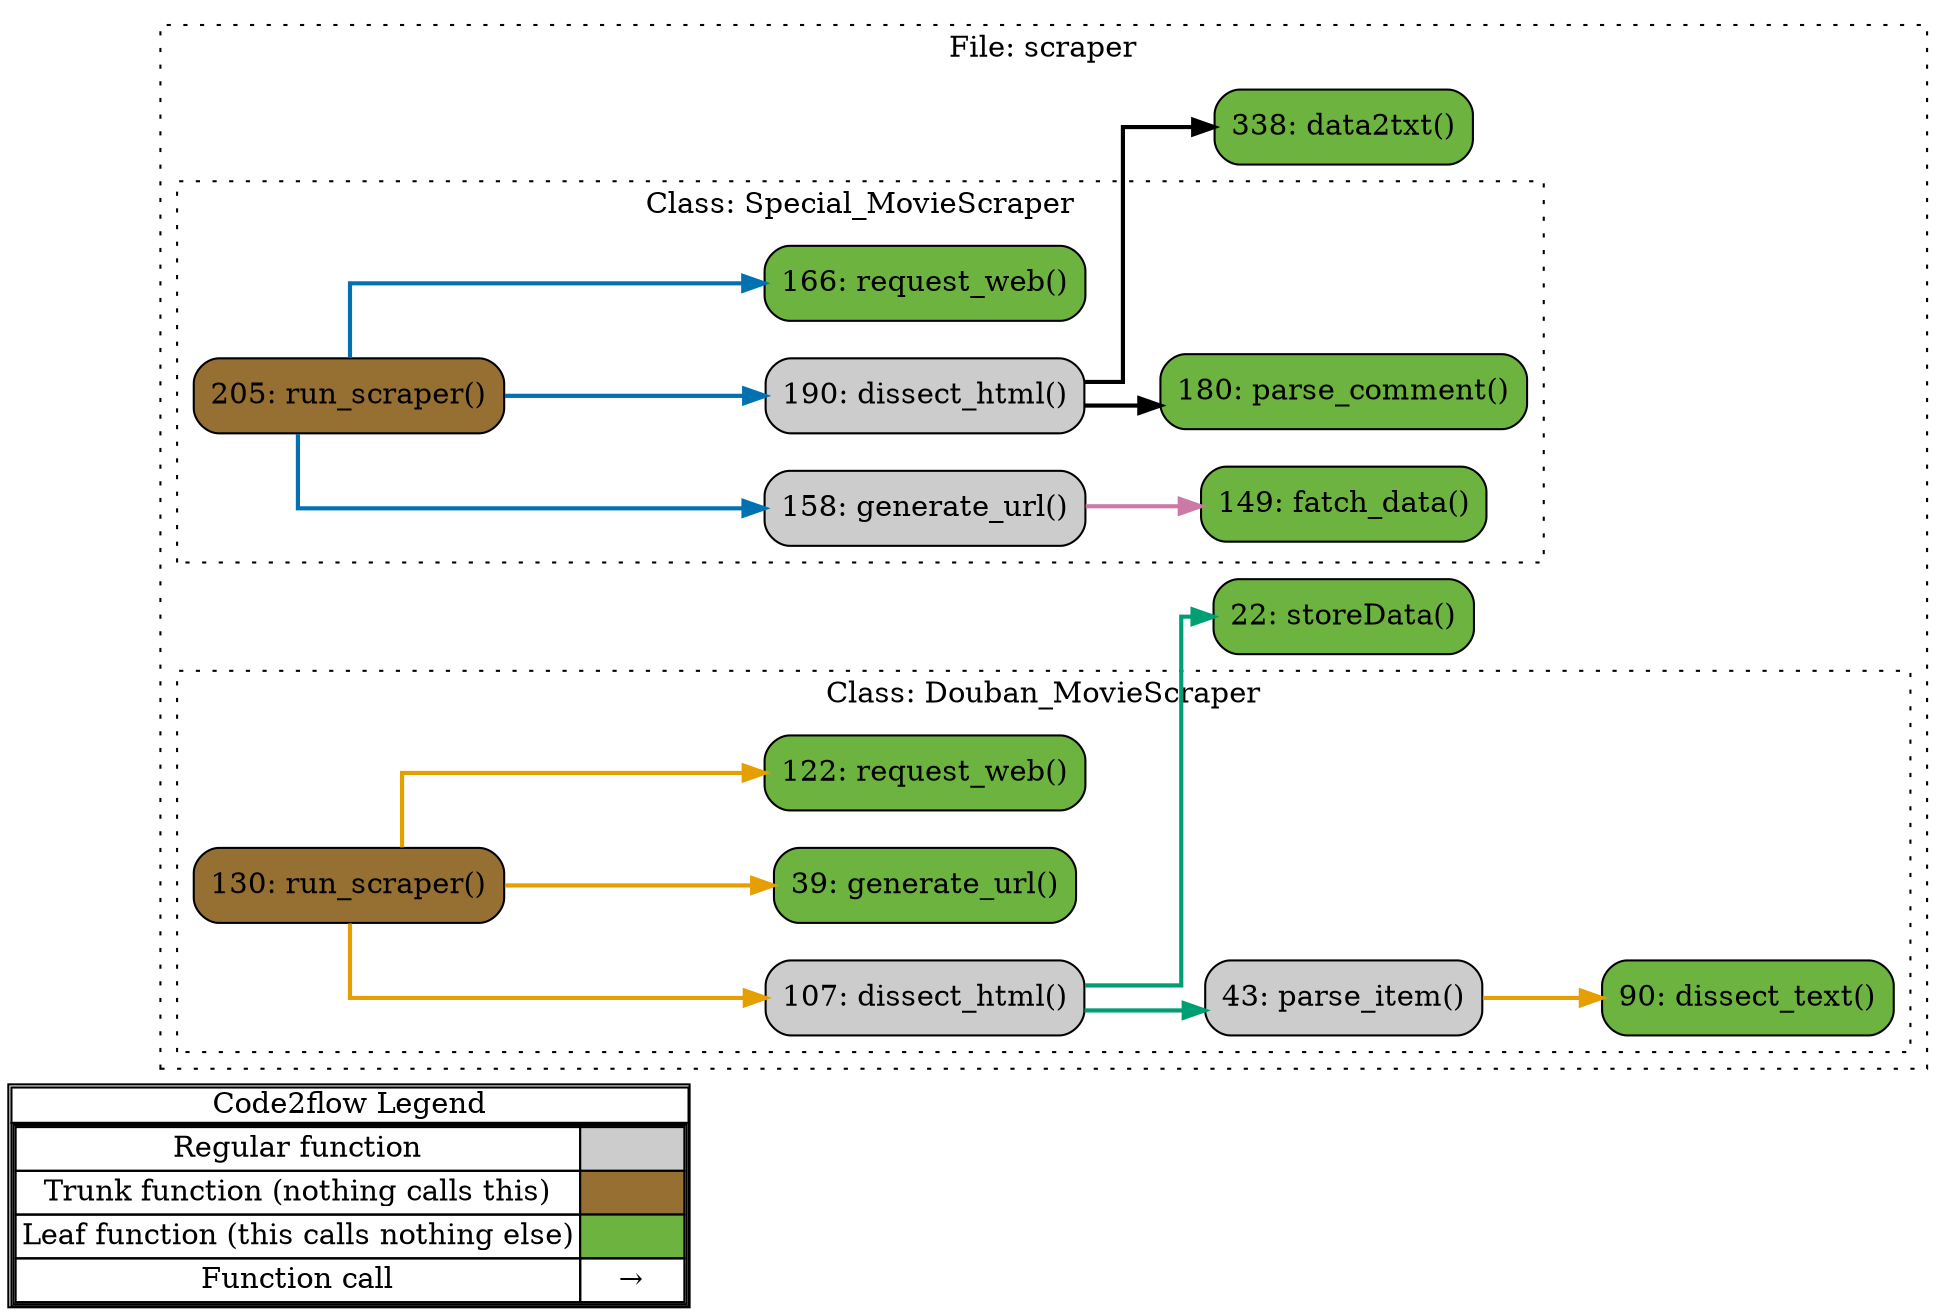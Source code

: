 digraph G {
concentrate=true;
splines="ortho";
rankdir="LR";
subgraph legend{
    rank = min;
    label = "legend";
    Legend [shape=none, margin=0, label = <
        <table cellspacing="0" cellpadding="0" border="1"><tr><td>Code2flow Legend</td></tr><tr><td>
        <table cellspacing="0">
        <tr><td>Regular function</td><td width="50px" bgcolor='#cccccc'></td></tr>
        <tr><td>Trunk function (nothing calls this)</td><td bgcolor='#966F33'></td></tr>
        <tr><td>Leaf function (this calls nothing else)</td><td bgcolor='#6db33f'></td></tr>
        <tr><td>Function call</td><td><font color='black'>&#8594;</font></td></tr>
        </table></td></tr></table>
        >];
}node_144c234b [label="107: dissect_html()" name="scraper::Douban_MovieScraper.dissect_html" shape="rect" style="rounded,filled" fillcolor="#cccccc" ];
node_d970032f [label="90: dissect_text()" name="scraper::Douban_MovieScraper.dissect_text" shape="rect" style="rounded,filled" fillcolor="#6db33f" ];
node_7726f431 [label="39: generate_url()" name="scraper::Douban_MovieScraper.generate_url" shape="rect" style="rounded,filled" fillcolor="#6db33f" ];
node_7230a779 [label="43: parse_item()" name="scraper::Douban_MovieScraper.parse_item" shape="rect" style="rounded,filled" fillcolor="#cccccc" ];
node_5062f207 [label="122: request_web()" name="scraper::Douban_MovieScraper.request_web" shape="rect" style="rounded,filled" fillcolor="#6db33f" ];
node_9db28659 [label="130: run_scraper()" name="scraper::Douban_MovieScraper.run_scraper" shape="rect" style="rounded,filled" fillcolor="#966F33" ];
node_3a0866f0 [label="190: dissect_html()" name="scraper::Special_MovieScraper.dissect_html" shape="rect" style="rounded,filled" fillcolor="#cccccc" ];
node_ab15367d [label="149: fatch_data()" name="scraper::Special_MovieScraper.fatch_data" shape="rect" style="rounded,filled" fillcolor="#6db33f" ];
node_a87f370f [label="158: generate_url()" name="scraper::Special_MovieScraper.generate_url" shape="rect" style="rounded,filled" fillcolor="#cccccc" ];
node_cb1462c5 [label="180: parse_comment()" name="scraper::Special_MovieScraper.parse_comment" shape="rect" style="rounded,filled" fillcolor="#6db33f" ];
node_0ed50000 [label="166: request_web()" name="scraper::Special_MovieScraper.request_web" shape="rect" style="rounded,filled" fillcolor="#6db33f" ];
node_d42154cd [label="205: run_scraper()" name="scraper::Special_MovieScraper.run_scraper" shape="rect" style="rounded,filled" fillcolor="#966F33" ];
node_b320621f [label="338: data2txt()" name="scraper::data2txt" shape="rect" style="rounded,filled" fillcolor="#6db33f" ];
node_8d66c65b [label="22: storeData()" name="scraper::storeData" shape="rect" style="rounded,filled" fillcolor="#6db33f" ];
node_144c234b -> node_7230a779 [color="#009E73" penwidth="2"];
node_144c234b -> node_8d66c65b [color="#009E73" penwidth="2"];
node_7230a779 -> node_d970032f [color="#E69F00" penwidth="2"];
node_9db28659 -> node_144c234b [color="#E69F00" penwidth="2"];
node_9db28659 -> node_7726f431 [color="#E69F00" penwidth="2"];
node_9db28659 -> node_5062f207 [color="#E69F00" penwidth="2"];
node_3a0866f0 -> node_cb1462c5 [color="#000000" penwidth="2"];
node_3a0866f0 -> node_b320621f [color="#000000" penwidth="2"];
node_a87f370f -> node_ab15367d [color="#CC79A7" penwidth="2"];
node_d42154cd -> node_3a0866f0 [color="#0072B2" penwidth="2"];
node_d42154cd -> node_a87f370f [color="#0072B2" penwidth="2"];
node_d42154cd -> node_0ed50000 [color="#0072B2" penwidth="2"];
subgraph cluster_f48d2c30 {
    node_8d66c65b node_b320621f;
    label="File: scraper";
    name="scraper";
    style="filled";
    graph[style=dotted];
    subgraph cluster_49761a57 {
        node_7726f431 node_7230a779 node_d970032f node_144c234b node_5062f207 node_9db28659;
        label="Class: Douban_MovieScraper";
        name="Douban_MovieScraper";
        style="filled";
        graph[style=dotted];
    };
    subgraph cluster_5b07b9d9 {
        node_ab15367d node_a87f370f node_0ed50000 node_cb1462c5 node_3a0866f0 node_d42154cd;
        label="Class: Special_MovieScraper";
        name="Special_MovieScraper";
        style="filled";
        graph[style=dotted];
    };
};
}
